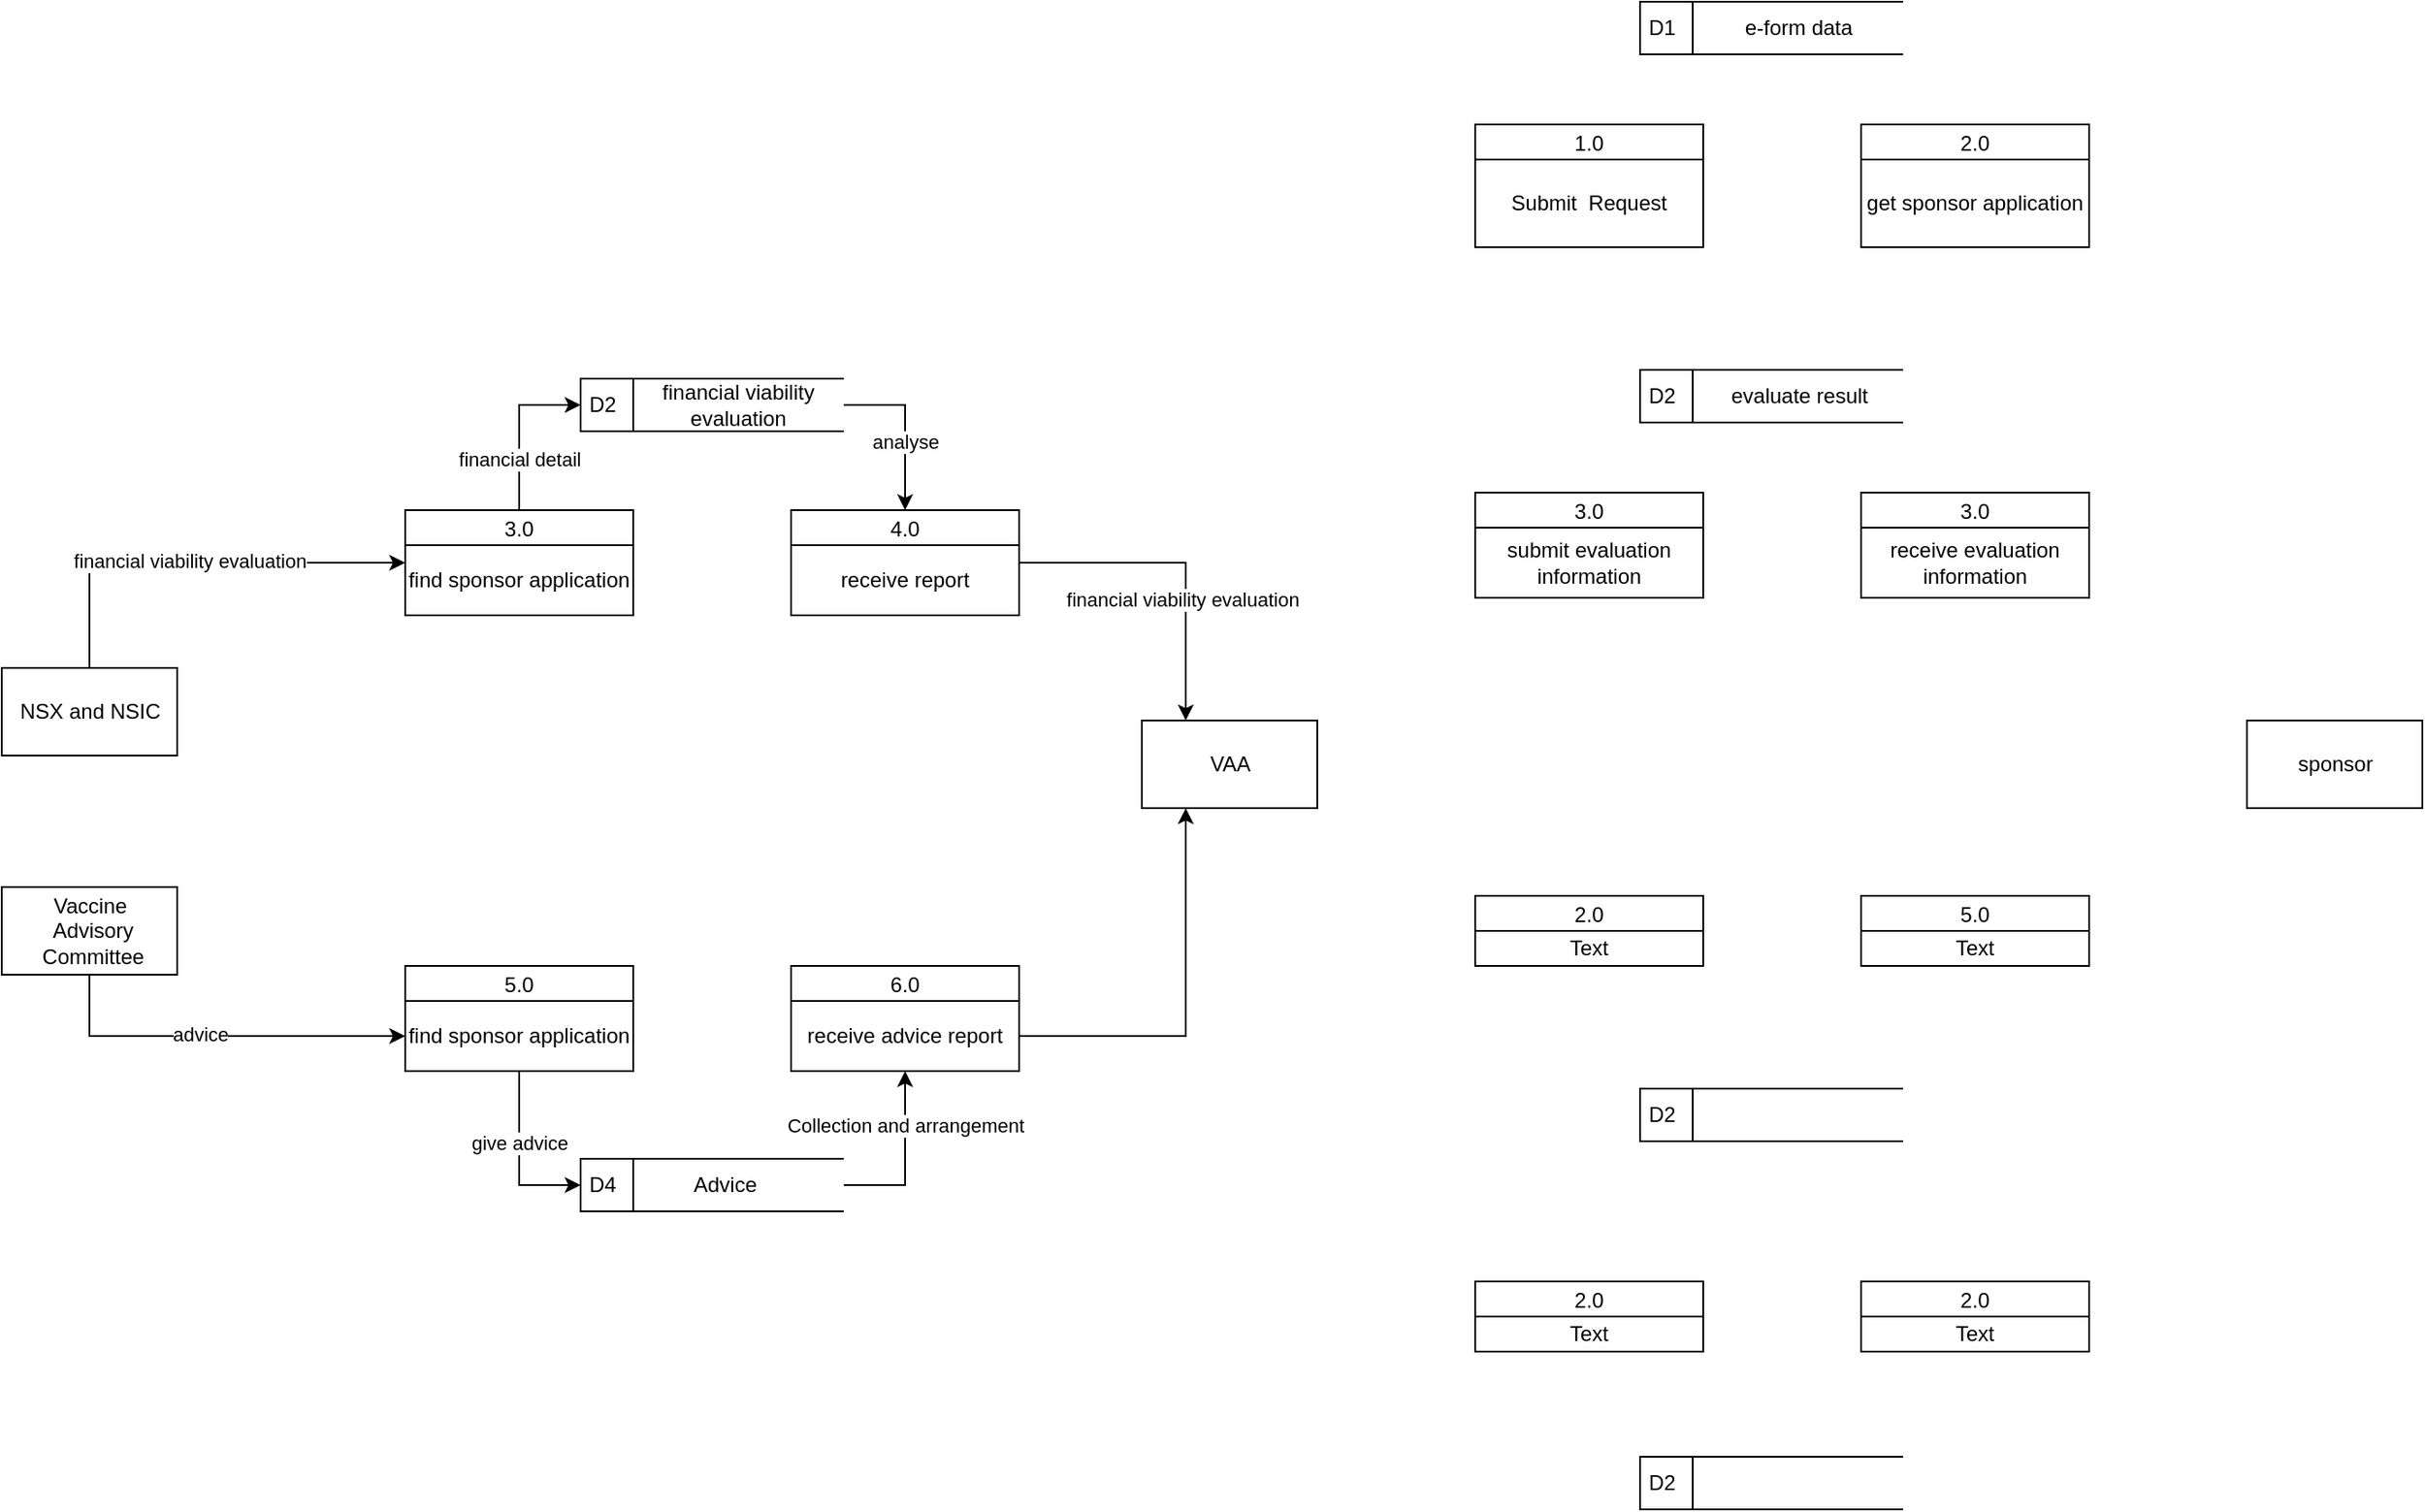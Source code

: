 <mxfile version="14.7.0" type="github">
  <diagram id="C5RBs43oDa-KdzZeNtuy" name="Page-1">
    <mxGraphModel dx="1817" dy="654" grid="1" gridSize="10" guides="1" tooltips="1" connect="1" arrows="1" fold="1" page="1" pageScale="1" pageWidth="827" pageHeight="1169" math="0" shadow="0">
      <root>
        <mxCell id="WIyWlLk6GJQsqaUBKTNV-0" />
        <mxCell id="WIyWlLk6GJQsqaUBKTNV-1" parent="WIyWlLk6GJQsqaUBKTNV-0" />
        <mxCell id="KFkMGzY3dLCvhJW9a1Ks-0" value="sponsor" style="html=1;dashed=0;whitespace=wrap;" vertex="1" parent="WIyWlLk6GJQsqaUBKTNV-1">
          <mxGeometry x="760" y="590" width="100" height="50" as="geometry" />
        </mxCell>
        <mxCell id="KFkMGzY3dLCvhJW9a1Ks-3" value="1.0" style="swimlane;fontStyle=0;childLayout=stackLayout;horizontal=1;startSize=20;fillColor=#ffffff;horizontalStack=0;resizeParent=1;resizeParentMax=0;resizeLast=0;collapsible=0;marginBottom=0;swimlaneFillColor=#ffffff;" vertex="1" parent="WIyWlLk6GJQsqaUBKTNV-1">
          <mxGeometry x="320" y="250" width="130" height="70" as="geometry" />
        </mxCell>
        <mxCell id="KFkMGzY3dLCvhJW9a1Ks-7" value="Submit&amp;nbsp; Request" style="text;html=1;strokeColor=none;fillColor=none;align=center;verticalAlign=middle;whiteSpace=wrap;rounded=0;" vertex="1" parent="KFkMGzY3dLCvhJW9a1Ks-3">
          <mxGeometry y="20" width="130" height="50" as="geometry" />
        </mxCell>
        <mxCell id="KFkMGzY3dLCvhJW9a1Ks-8" value="D2" style="html=1;dashed=0;whitespace=wrap;shape=mxgraph.dfd.dataStoreID;align=left;spacingLeft=3;points=[[0,0],[0.5,0],[1,0],[0,0.5],[1,0.5],[0,1],[0.5,1],[1,1]];" vertex="1" parent="WIyWlLk6GJQsqaUBKTNV-1">
          <mxGeometry x="414" y="390" width="150" height="30" as="geometry" />
        </mxCell>
        <mxCell id="KFkMGzY3dLCvhJW9a1Ks-10" value="VAA" style="html=1;dashed=0;whitespace=wrap;" vertex="1" parent="WIyWlLk6GJQsqaUBKTNV-1">
          <mxGeometry x="130" y="590" width="100" height="50" as="geometry" />
        </mxCell>
        <mxCell id="KFkMGzY3dLCvhJW9a1Ks-12" value="D2" style="html=1;dashed=0;whitespace=wrap;shape=mxgraph.dfd.dataStoreID;align=left;spacingLeft=3;points=[[0,0],[0.5,0],[1,0],[0,0.5],[1,0.5],[0,1],[0.5,1],[1,1]];" vertex="1" parent="WIyWlLk6GJQsqaUBKTNV-1">
          <mxGeometry x="414" y="800" width="150" height="30" as="geometry" />
        </mxCell>
        <mxCell id="KFkMGzY3dLCvhJW9a1Ks-13" value="3.0" style="swimlane;fontStyle=0;childLayout=stackLayout;horizontal=1;startSize=20;fillColor=#ffffff;horizontalStack=0;resizeParent=1;resizeParentMax=0;resizeLast=0;collapsible=0;marginBottom=0;swimlaneFillColor=#ffffff;" vertex="1" parent="WIyWlLk6GJQsqaUBKTNV-1">
          <mxGeometry x="540" y="460" width="130" height="60" as="geometry" />
        </mxCell>
        <mxCell id="KFkMGzY3dLCvhJW9a1Ks-27" value="receive evaluation information" style="text;html=1;strokeColor=none;fillColor=none;align=center;verticalAlign=middle;whiteSpace=wrap;rounded=0;" vertex="1" parent="KFkMGzY3dLCvhJW9a1Ks-13">
          <mxGeometry y="20" width="130" height="40" as="geometry" />
        </mxCell>
        <mxCell id="KFkMGzY3dLCvhJW9a1Ks-16" value="2.0" style="swimlane;fontStyle=0;childLayout=stackLayout;horizontal=1;startSize=20;fillColor=#ffffff;horizontalStack=0;resizeParent=1;resizeParentMax=0;resizeLast=0;collapsible=0;marginBottom=0;swimlaneFillColor=#ffffff;" vertex="1" parent="WIyWlLk6GJQsqaUBKTNV-1">
          <mxGeometry x="320" y="690" width="130" height="40" as="geometry" />
        </mxCell>
        <mxCell id="KFkMGzY3dLCvhJW9a1Ks-28" value="Text" style="text;html=1;strokeColor=none;fillColor=none;align=center;verticalAlign=middle;whiteSpace=wrap;rounded=0;" vertex="1" parent="KFkMGzY3dLCvhJW9a1Ks-16">
          <mxGeometry y="20" width="130" height="20" as="geometry" />
        </mxCell>
        <mxCell id="KFkMGzY3dLCvhJW9a1Ks-17" value="5.0" style="swimlane;fontStyle=0;childLayout=stackLayout;horizontal=1;startSize=20;fillColor=#ffffff;horizontalStack=0;resizeParent=1;resizeParentMax=0;resizeLast=0;collapsible=0;marginBottom=0;swimlaneFillColor=#ffffff;" vertex="1" parent="WIyWlLk6GJQsqaUBKTNV-1">
          <mxGeometry x="540" y="690" width="130" height="40" as="geometry" />
        </mxCell>
        <mxCell id="KFkMGzY3dLCvhJW9a1Ks-29" value="Text" style="text;html=1;strokeColor=none;fillColor=none;align=center;verticalAlign=middle;whiteSpace=wrap;rounded=0;" vertex="1" parent="KFkMGzY3dLCvhJW9a1Ks-17">
          <mxGeometry y="20" width="130" height="20" as="geometry" />
        </mxCell>
        <mxCell id="KFkMGzY3dLCvhJW9a1Ks-18" value="2.0" style="swimlane;fontStyle=0;childLayout=stackLayout;horizontal=1;startSize=20;fillColor=#ffffff;horizontalStack=0;resizeParent=1;resizeParentMax=0;resizeLast=0;collapsible=0;marginBottom=0;swimlaneFillColor=#ffffff;" vertex="1" parent="WIyWlLk6GJQsqaUBKTNV-1">
          <mxGeometry x="320" y="910" width="130" height="40" as="geometry" />
        </mxCell>
        <mxCell id="KFkMGzY3dLCvhJW9a1Ks-30" value="Text" style="text;html=1;strokeColor=none;fillColor=none;align=center;verticalAlign=middle;whiteSpace=wrap;rounded=0;" vertex="1" parent="KFkMGzY3dLCvhJW9a1Ks-18">
          <mxGeometry y="20" width="130" height="20" as="geometry" />
        </mxCell>
        <mxCell id="KFkMGzY3dLCvhJW9a1Ks-19" value="2.0" style="swimlane;fontStyle=0;childLayout=stackLayout;horizontal=1;startSize=20;fillColor=#ffffff;horizontalStack=0;resizeParent=1;resizeParentMax=0;resizeLast=0;collapsible=0;marginBottom=0;swimlaneFillColor=#ffffff;" vertex="1" parent="WIyWlLk6GJQsqaUBKTNV-1">
          <mxGeometry x="540" y="910" width="130" height="40" as="geometry" />
        </mxCell>
        <mxCell id="KFkMGzY3dLCvhJW9a1Ks-31" value="Text" style="text;html=1;strokeColor=none;fillColor=none;align=center;verticalAlign=middle;whiteSpace=wrap;rounded=0;" vertex="1" parent="KFkMGzY3dLCvhJW9a1Ks-19">
          <mxGeometry y="20" width="130" height="20" as="geometry" />
        </mxCell>
        <mxCell id="KFkMGzY3dLCvhJW9a1Ks-20" value="D2" style="html=1;dashed=0;whitespace=wrap;shape=mxgraph.dfd.dataStoreID;align=left;spacingLeft=3;points=[[0,0],[0.5,0],[1,0],[0,0.5],[1,0.5],[0,1],[0.5,1],[1,1]];" vertex="1" parent="WIyWlLk6GJQsqaUBKTNV-1">
          <mxGeometry x="414" y="1010" width="150" height="30" as="geometry" />
        </mxCell>
        <mxCell id="KFkMGzY3dLCvhJW9a1Ks-21" value="3.0" style="swimlane;fontStyle=0;childLayout=stackLayout;horizontal=1;startSize=20;fillColor=#ffffff;horizontalStack=0;resizeParent=1;resizeParentMax=0;resizeLast=0;collapsible=0;marginBottom=0;swimlaneFillColor=#ffffff;" vertex="1" parent="WIyWlLk6GJQsqaUBKTNV-1">
          <mxGeometry x="320" y="460" width="130" height="60" as="geometry" />
        </mxCell>
        <mxCell id="KFkMGzY3dLCvhJW9a1Ks-26" value="submit evaluation information" style="text;html=1;strokeColor=none;fillColor=none;align=center;verticalAlign=middle;whiteSpace=wrap;rounded=0;" vertex="1" parent="KFkMGzY3dLCvhJW9a1Ks-21">
          <mxGeometry y="20" width="130" height="40" as="geometry" />
        </mxCell>
        <mxCell id="KFkMGzY3dLCvhJW9a1Ks-22" value="2.0" style="swimlane;fontStyle=0;childLayout=stackLayout;horizontal=1;startSize=20;fillColor=#ffffff;horizontalStack=0;resizeParent=1;resizeParentMax=0;resizeLast=0;collapsible=0;marginBottom=0;swimlaneFillColor=#ffffff;" vertex="1" parent="WIyWlLk6GJQsqaUBKTNV-1">
          <mxGeometry x="540" y="250" width="130" height="70" as="geometry" />
        </mxCell>
        <mxCell id="KFkMGzY3dLCvhJW9a1Ks-25" value="get sponsor application" style="text;html=1;strokeColor=none;fillColor=none;align=center;verticalAlign=middle;whiteSpace=wrap;rounded=0;" vertex="1" parent="KFkMGzY3dLCvhJW9a1Ks-22">
          <mxGeometry y="20" width="130" height="50" as="geometry" />
        </mxCell>
        <mxCell id="KFkMGzY3dLCvhJW9a1Ks-23" value="D1" style="html=1;dashed=0;whitespace=wrap;shape=mxgraph.dfd.dataStoreID;align=left;spacingLeft=3;points=[[0,0],[0.5,0],[1,0],[0,0.5],[1,0.5],[0,1],[0.5,1],[1,1]];" vertex="1" parent="WIyWlLk6GJQsqaUBKTNV-1">
          <mxGeometry x="414" y="180" width="150" height="30" as="geometry" />
        </mxCell>
        <mxCell id="KFkMGzY3dLCvhJW9a1Ks-24" value="e-form data" style="text;html=1;strokeColor=none;fillColor=none;align=center;verticalAlign=middle;whiteSpace=wrap;rounded=0;" vertex="1" parent="WIyWlLk6GJQsqaUBKTNV-1">
          <mxGeometry x="469" y="185" width="71" height="20" as="geometry" />
        </mxCell>
        <mxCell id="KFkMGzY3dLCvhJW9a1Ks-32" value="evaluate result" style="text;html=1;strokeColor=none;fillColor=none;align=center;verticalAlign=middle;whiteSpace=wrap;rounded=0;" vertex="1" parent="WIyWlLk6GJQsqaUBKTNV-1">
          <mxGeometry x="460" y="395" width="90" height="20" as="geometry" />
        </mxCell>
        <mxCell id="KFkMGzY3dLCvhJW9a1Ks-49" style="edgeStyle=orthogonalEdgeStyle;rounded=0;orthogonalLoop=1;jettySize=auto;html=1;exitX=0.5;exitY=0;exitDx=0;exitDy=0;entryX=0;entryY=0.25;entryDx=0;entryDy=0;" edge="1" parent="WIyWlLk6GJQsqaUBKTNV-1" source="KFkMGzY3dLCvhJW9a1Ks-33" target="KFkMGzY3dLCvhJW9a1Ks-39">
          <mxGeometry relative="1" as="geometry" />
        </mxCell>
        <mxCell id="KFkMGzY3dLCvhJW9a1Ks-50" value="financial viability evaluation" style="edgeLabel;html=1;align=center;verticalAlign=middle;resizable=0;points=[];" vertex="1" connectable="0" parent="KFkMGzY3dLCvhJW9a1Ks-49">
          <mxGeometry x="-0.025" y="1" relative="1" as="geometry">
            <mxPoint as="offset" />
          </mxGeometry>
        </mxCell>
        <mxCell id="KFkMGzY3dLCvhJW9a1Ks-33" value="NSX and NSIC" style="html=1;dashed=0;whitespace=wrap;" vertex="1" parent="WIyWlLk6GJQsqaUBKTNV-1">
          <mxGeometry x="-520" y="560" width="100" height="50" as="geometry" />
        </mxCell>
        <mxCell id="KFkMGzY3dLCvhJW9a1Ks-61" style="edgeStyle=orthogonalEdgeStyle;rounded=0;orthogonalLoop=1;jettySize=auto;html=1;exitX=0.5;exitY=1;exitDx=0;exitDy=0;entryX=0;entryY=0.5;entryDx=0;entryDy=0;" edge="1" parent="WIyWlLk6GJQsqaUBKTNV-1" source="KFkMGzY3dLCvhJW9a1Ks-34" target="KFkMGzY3dLCvhJW9a1Ks-43">
          <mxGeometry relative="1" as="geometry" />
        </mxCell>
        <mxCell id="KFkMGzY3dLCvhJW9a1Ks-62" value="advice" style="edgeLabel;html=1;align=center;verticalAlign=middle;resizable=0;points=[];" vertex="1" connectable="0" parent="KFkMGzY3dLCvhJW9a1Ks-61">
          <mxGeometry x="-0.088" y="2" relative="1" as="geometry">
            <mxPoint y="1" as="offset" />
          </mxGeometry>
        </mxCell>
        <mxCell id="KFkMGzY3dLCvhJW9a1Ks-34" value="Vaccine&lt;br&gt;&amp;nbsp;Advisory&lt;br&gt;&amp;nbsp;Committee" style="html=1;dashed=0;whitespace=wrap;" vertex="1" parent="WIyWlLk6GJQsqaUBKTNV-1">
          <mxGeometry x="-520" y="685" width="100" height="50" as="geometry" />
        </mxCell>
        <mxCell id="KFkMGzY3dLCvhJW9a1Ks-36" value="4.0" style="swimlane;fontStyle=0;childLayout=stackLayout;horizontal=1;startSize=20;fillColor=#ffffff;horizontalStack=0;resizeParent=1;resizeParentMax=0;resizeLast=0;collapsible=0;marginBottom=0;swimlaneFillColor=#ffffff;" vertex="1" parent="WIyWlLk6GJQsqaUBKTNV-1">
          <mxGeometry x="-70" y="470" width="130" height="60" as="geometry" />
        </mxCell>
        <mxCell id="KFkMGzY3dLCvhJW9a1Ks-37" value="receive report" style="text;html=1;strokeColor=none;fillColor=none;align=center;verticalAlign=middle;whiteSpace=wrap;rounded=0;" vertex="1" parent="KFkMGzY3dLCvhJW9a1Ks-36">
          <mxGeometry y="20" width="130" height="40" as="geometry" />
        </mxCell>
        <mxCell id="KFkMGzY3dLCvhJW9a1Ks-51" style="edgeStyle=orthogonalEdgeStyle;rounded=0;orthogonalLoop=1;jettySize=auto;html=1;exitX=0.5;exitY=0;exitDx=0;exitDy=0;entryX=0;entryY=0.5;entryDx=0;entryDy=0;" edge="1" parent="WIyWlLk6GJQsqaUBKTNV-1" source="KFkMGzY3dLCvhJW9a1Ks-38" target="KFkMGzY3dLCvhJW9a1Ks-45">
          <mxGeometry relative="1" as="geometry" />
        </mxCell>
        <mxCell id="KFkMGzY3dLCvhJW9a1Ks-52" value="financial detail" style="edgeLabel;html=1;align=center;verticalAlign=middle;resizable=0;points=[];" vertex="1" connectable="0" parent="KFkMGzY3dLCvhJW9a1Ks-51">
          <mxGeometry x="-0.042" y="1" relative="1" as="geometry">
            <mxPoint x="1" y="16" as="offset" />
          </mxGeometry>
        </mxCell>
        <mxCell id="KFkMGzY3dLCvhJW9a1Ks-38" value="3.0" style="swimlane;fontStyle=0;childLayout=stackLayout;horizontal=1;startSize=20;fillColor=#ffffff;horizontalStack=0;resizeParent=1;resizeParentMax=0;resizeLast=0;collapsible=0;marginBottom=0;swimlaneFillColor=#ffffff;" vertex="1" parent="WIyWlLk6GJQsqaUBKTNV-1">
          <mxGeometry x="-290" y="470" width="130" height="60" as="geometry" />
        </mxCell>
        <mxCell id="KFkMGzY3dLCvhJW9a1Ks-39" value="find sponsor application" style="text;html=1;strokeColor=none;fillColor=none;align=center;verticalAlign=middle;whiteSpace=wrap;rounded=0;" vertex="1" parent="KFkMGzY3dLCvhJW9a1Ks-38">
          <mxGeometry y="20" width="130" height="40" as="geometry" />
        </mxCell>
        <mxCell id="KFkMGzY3dLCvhJW9a1Ks-40" value="6.0" style="swimlane;fontStyle=0;childLayout=stackLayout;horizontal=1;startSize=20;fillColor=#ffffff;horizontalStack=0;resizeParent=1;resizeParentMax=0;resizeLast=0;collapsible=0;marginBottom=0;swimlaneFillColor=#ffffff;" vertex="1" parent="WIyWlLk6GJQsqaUBKTNV-1">
          <mxGeometry x="-70" y="730" width="130" height="60" as="geometry" />
        </mxCell>
        <mxCell id="KFkMGzY3dLCvhJW9a1Ks-41" value="receive advice report" style="text;html=1;strokeColor=none;fillColor=none;align=center;verticalAlign=middle;whiteSpace=wrap;rounded=0;" vertex="1" parent="KFkMGzY3dLCvhJW9a1Ks-40">
          <mxGeometry y="20" width="130" height="40" as="geometry" />
        </mxCell>
        <mxCell id="KFkMGzY3dLCvhJW9a1Ks-42" value="5.0" style="swimlane;fontStyle=0;childLayout=stackLayout;horizontal=1;startSize=20;fillColor=#ffffff;horizontalStack=0;resizeParent=1;resizeParentMax=0;resizeLast=0;collapsible=0;marginBottom=0;swimlaneFillColor=#ffffff;" vertex="1" parent="WIyWlLk6GJQsqaUBKTNV-1">
          <mxGeometry x="-290" y="730" width="130" height="60" as="geometry" />
        </mxCell>
        <mxCell id="KFkMGzY3dLCvhJW9a1Ks-43" value="find sponsor application" style="text;html=1;strokeColor=none;fillColor=none;align=center;verticalAlign=middle;whiteSpace=wrap;rounded=0;" vertex="1" parent="KFkMGzY3dLCvhJW9a1Ks-42">
          <mxGeometry y="20" width="130" height="40" as="geometry" />
        </mxCell>
        <mxCell id="KFkMGzY3dLCvhJW9a1Ks-65" style="edgeStyle=orthogonalEdgeStyle;rounded=0;orthogonalLoop=1;jettySize=auto;html=1;exitX=1;exitY=0.5;exitDx=0;exitDy=0;entryX=0.5;entryY=1;entryDx=0;entryDy=0;" edge="1" parent="WIyWlLk6GJQsqaUBKTNV-1" source="KFkMGzY3dLCvhJW9a1Ks-44" target="KFkMGzY3dLCvhJW9a1Ks-41">
          <mxGeometry relative="1" as="geometry" />
        </mxCell>
        <mxCell id="KFkMGzY3dLCvhJW9a1Ks-66" value="Collection and arrangement" style="edgeLabel;html=1;align=center;verticalAlign=middle;resizable=0;points=[];" vertex="1" connectable="0" parent="KFkMGzY3dLCvhJW9a1Ks-65">
          <mxGeometry x="-0.007" relative="1" as="geometry">
            <mxPoint y="-20" as="offset" />
          </mxGeometry>
        </mxCell>
        <mxCell id="KFkMGzY3dLCvhJW9a1Ks-44" value="D4" style="html=1;dashed=0;whitespace=wrap;shape=mxgraph.dfd.dataStoreID;align=left;spacingLeft=3;points=[[0,0],[0.5,0],[1,0],[0,0.5],[1,0.5],[0,1],[0.5,1],[1,1]];" vertex="1" parent="WIyWlLk6GJQsqaUBKTNV-1">
          <mxGeometry x="-190" y="840" width="150" height="30" as="geometry" />
        </mxCell>
        <mxCell id="KFkMGzY3dLCvhJW9a1Ks-45" value="D2" style="html=1;dashed=0;whitespace=wrap;shape=mxgraph.dfd.dataStoreID;align=left;spacingLeft=3;points=[[0,0],[0.5,0],[1,0],[0,0.5],[1,0.5],[0,1],[0.5,1],[1,1]];" vertex="1" parent="WIyWlLk6GJQsqaUBKTNV-1">
          <mxGeometry x="-190" y="395" width="150" height="30" as="geometry" />
        </mxCell>
        <mxCell id="KFkMGzY3dLCvhJW9a1Ks-53" style="edgeStyle=orthogonalEdgeStyle;rounded=0;orthogonalLoop=1;jettySize=auto;html=1;exitX=1;exitY=0.5;exitDx=0;exitDy=0;entryX=0.5;entryY=0;entryDx=0;entryDy=0;" edge="1" parent="WIyWlLk6GJQsqaUBKTNV-1" source="KFkMGzY3dLCvhJW9a1Ks-48" target="KFkMGzY3dLCvhJW9a1Ks-36">
          <mxGeometry relative="1" as="geometry" />
        </mxCell>
        <mxCell id="KFkMGzY3dLCvhJW9a1Ks-54" value="analyse" style="edgeLabel;html=1;align=center;verticalAlign=middle;resizable=0;points=[];" vertex="1" connectable="0" parent="KFkMGzY3dLCvhJW9a1Ks-53">
          <mxGeometry x="0.007" y="2" relative="1" as="geometry">
            <mxPoint x="-2" y="8" as="offset" />
          </mxGeometry>
        </mxCell>
        <mxCell id="KFkMGzY3dLCvhJW9a1Ks-48" value="financial viability &lt;br&gt;evaluation" style="text;html=1;strokeColor=none;fillColor=none;align=center;verticalAlign=middle;whiteSpace=wrap;rounded=0;" vertex="1" parent="WIyWlLk6GJQsqaUBKTNV-1">
          <mxGeometry x="-160" y="400" width="120" height="20" as="geometry" />
        </mxCell>
        <mxCell id="KFkMGzY3dLCvhJW9a1Ks-55" style="edgeStyle=orthogonalEdgeStyle;rounded=0;orthogonalLoop=1;jettySize=auto;html=1;exitX=1;exitY=0.25;exitDx=0;exitDy=0;entryX=0.25;entryY=0;entryDx=0;entryDy=0;" edge="1" parent="WIyWlLk6GJQsqaUBKTNV-1" source="KFkMGzY3dLCvhJW9a1Ks-37" target="KFkMGzY3dLCvhJW9a1Ks-10">
          <mxGeometry relative="1" as="geometry" />
        </mxCell>
        <mxCell id="KFkMGzY3dLCvhJW9a1Ks-57" value="financial viability evaluation" style="edgeLabel;html=1;align=center;verticalAlign=middle;resizable=0;points=[];" vertex="1" connectable="0" parent="KFkMGzY3dLCvhJW9a1Ks-55">
          <mxGeometry x="0.256" y="-2" relative="1" as="geometry">
            <mxPoint as="offset" />
          </mxGeometry>
        </mxCell>
        <mxCell id="KFkMGzY3dLCvhJW9a1Ks-58" value="Advice" style="text;html=1;strokeColor=none;fillColor=none;align=center;verticalAlign=middle;whiteSpace=wrap;rounded=0;" vertex="1" parent="WIyWlLk6GJQsqaUBKTNV-1">
          <mxGeometry x="-135" y="845" width="55" height="20" as="geometry" />
        </mxCell>
        <mxCell id="KFkMGzY3dLCvhJW9a1Ks-63" style="edgeStyle=orthogonalEdgeStyle;rounded=0;orthogonalLoop=1;jettySize=auto;html=1;exitX=0.5;exitY=1;exitDx=0;exitDy=0;entryX=0;entryY=0.5;entryDx=0;entryDy=0;" edge="1" parent="WIyWlLk6GJQsqaUBKTNV-1" source="KFkMGzY3dLCvhJW9a1Ks-43" target="KFkMGzY3dLCvhJW9a1Ks-44">
          <mxGeometry relative="1" as="geometry" />
        </mxCell>
        <mxCell id="KFkMGzY3dLCvhJW9a1Ks-64" value="give advice" style="edgeLabel;html=1;align=center;verticalAlign=middle;resizable=0;points=[];" vertex="1" connectable="0" parent="KFkMGzY3dLCvhJW9a1Ks-63">
          <mxGeometry x="-0.03" relative="1" as="geometry">
            <mxPoint y="-8" as="offset" />
          </mxGeometry>
        </mxCell>
        <mxCell id="KFkMGzY3dLCvhJW9a1Ks-67" style="edgeStyle=orthogonalEdgeStyle;rounded=0;orthogonalLoop=1;jettySize=auto;html=1;exitX=1;exitY=0.5;exitDx=0;exitDy=0;entryX=0.25;entryY=1;entryDx=0;entryDy=0;" edge="1" parent="WIyWlLk6GJQsqaUBKTNV-1" source="KFkMGzY3dLCvhJW9a1Ks-41" target="KFkMGzY3dLCvhJW9a1Ks-10">
          <mxGeometry relative="1" as="geometry" />
        </mxCell>
      </root>
    </mxGraphModel>
  </diagram>
</mxfile>

